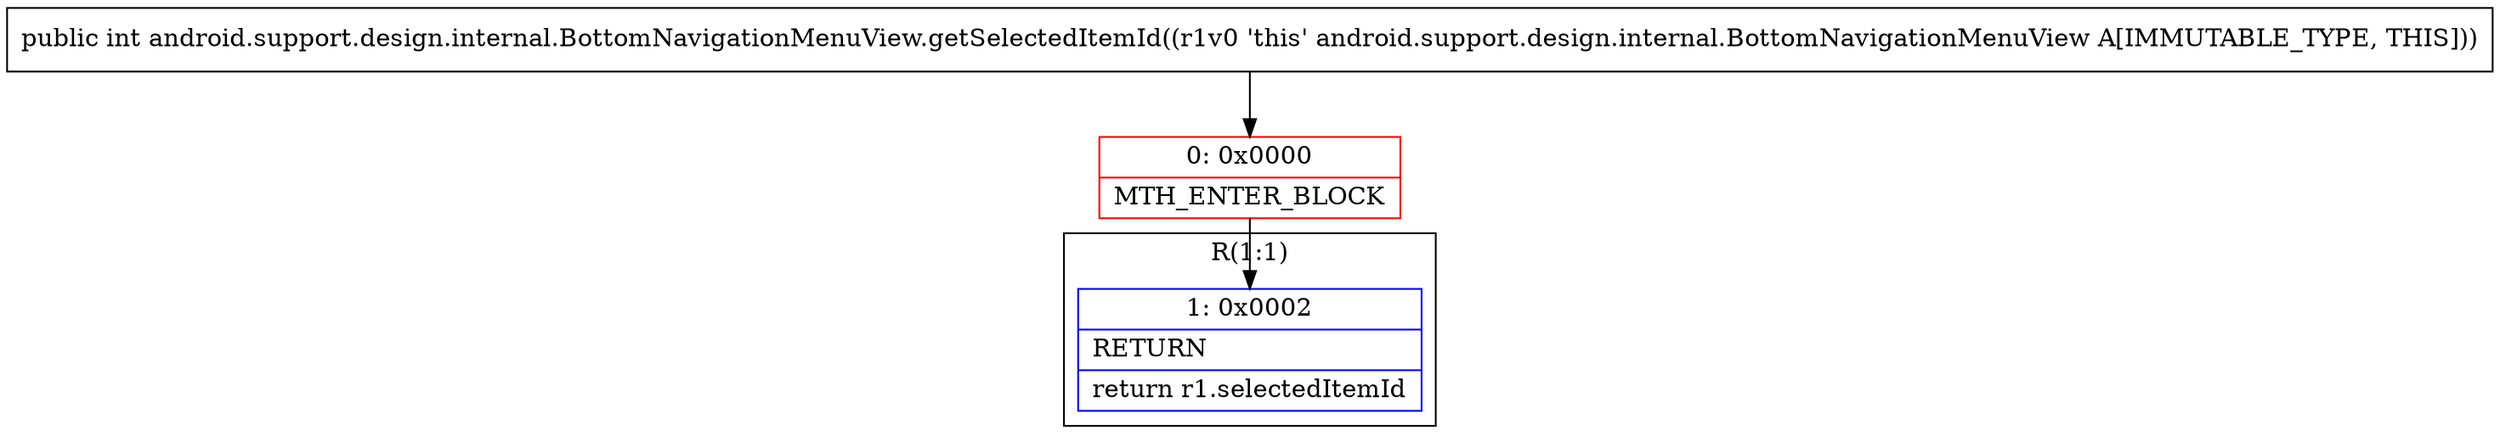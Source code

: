 digraph "CFG forandroid.support.design.internal.BottomNavigationMenuView.getSelectedItemId()I" {
subgraph cluster_Region_809142123 {
label = "R(1:1)";
node [shape=record,color=blue];
Node_1 [shape=record,label="{1\:\ 0x0002|RETURN\l|return r1.selectedItemId\l}"];
}
Node_0 [shape=record,color=red,label="{0\:\ 0x0000|MTH_ENTER_BLOCK\l}"];
MethodNode[shape=record,label="{public int android.support.design.internal.BottomNavigationMenuView.getSelectedItemId((r1v0 'this' android.support.design.internal.BottomNavigationMenuView A[IMMUTABLE_TYPE, THIS])) }"];
MethodNode -> Node_0;
Node_0 -> Node_1;
}

